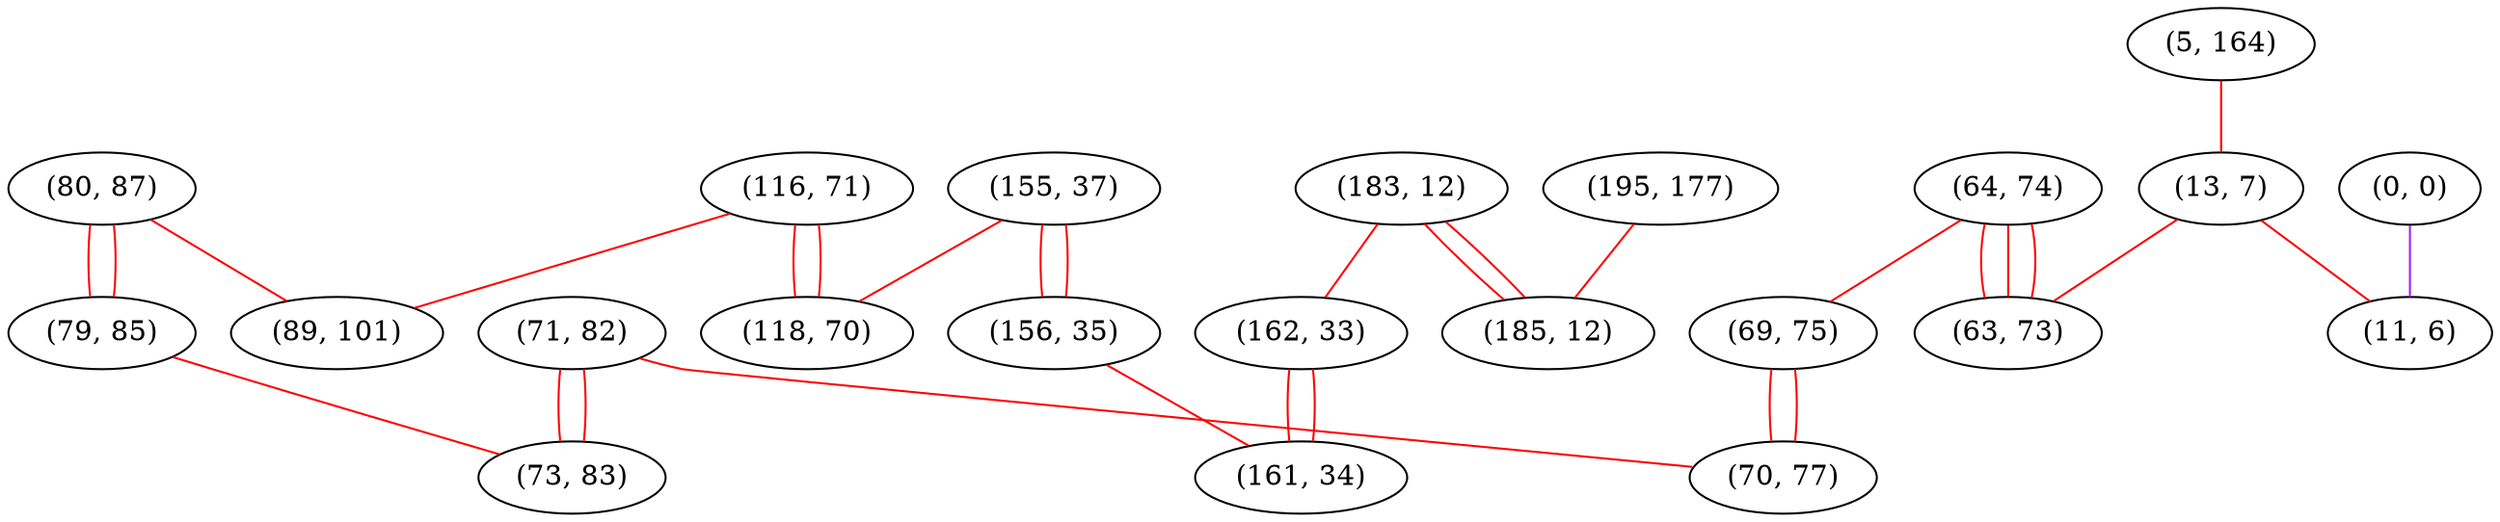 graph "" {
"(64, 74)";
"(155, 37)";
"(5, 164)";
"(156, 35)";
"(116, 71)";
"(13, 7)";
"(118, 70)";
"(183, 12)";
"(195, 177)";
"(0, 0)";
"(69, 75)";
"(80, 87)";
"(71, 82)";
"(162, 33)";
"(185, 12)";
"(161, 34)";
"(63, 73)";
"(89, 101)";
"(79, 85)";
"(70, 77)";
"(73, 83)";
"(11, 6)";
"(64, 74)" -- "(69, 75)"  [color=red, key=0, weight=1];
"(64, 74)" -- "(63, 73)"  [color=red, key=0, weight=1];
"(64, 74)" -- "(63, 73)"  [color=red, key=1, weight=1];
"(64, 74)" -- "(63, 73)"  [color=red, key=2, weight=1];
"(155, 37)" -- "(156, 35)"  [color=red, key=0, weight=1];
"(155, 37)" -- "(156, 35)"  [color=red, key=1, weight=1];
"(155, 37)" -- "(118, 70)"  [color=red, key=0, weight=1];
"(5, 164)" -- "(13, 7)"  [color=red, key=0, weight=1];
"(156, 35)" -- "(161, 34)"  [color=red, key=0, weight=1];
"(116, 71)" -- "(89, 101)"  [color=red, key=0, weight=1];
"(116, 71)" -- "(118, 70)"  [color=red, key=0, weight=1];
"(116, 71)" -- "(118, 70)"  [color=red, key=1, weight=1];
"(13, 7)" -- "(11, 6)"  [color=red, key=0, weight=1];
"(13, 7)" -- "(63, 73)"  [color=red, key=0, weight=1];
"(183, 12)" -- "(185, 12)"  [color=red, key=0, weight=1];
"(183, 12)" -- "(185, 12)"  [color=red, key=1, weight=1];
"(183, 12)" -- "(162, 33)"  [color=red, key=0, weight=1];
"(195, 177)" -- "(185, 12)"  [color=red, key=0, weight=1];
"(0, 0)" -- "(11, 6)"  [color=purple, key=0, weight=4];
"(69, 75)" -- "(70, 77)"  [color=red, key=0, weight=1];
"(69, 75)" -- "(70, 77)"  [color=red, key=1, weight=1];
"(80, 87)" -- "(89, 101)"  [color=red, key=0, weight=1];
"(80, 87)" -- "(79, 85)"  [color=red, key=0, weight=1];
"(80, 87)" -- "(79, 85)"  [color=red, key=1, weight=1];
"(71, 82)" -- "(73, 83)"  [color=red, key=0, weight=1];
"(71, 82)" -- "(73, 83)"  [color=red, key=1, weight=1];
"(71, 82)" -- "(70, 77)"  [color=red, key=0, weight=1];
"(162, 33)" -- "(161, 34)"  [color=red, key=0, weight=1];
"(162, 33)" -- "(161, 34)"  [color=red, key=1, weight=1];
"(79, 85)" -- "(73, 83)"  [color=red, key=0, weight=1];
}

